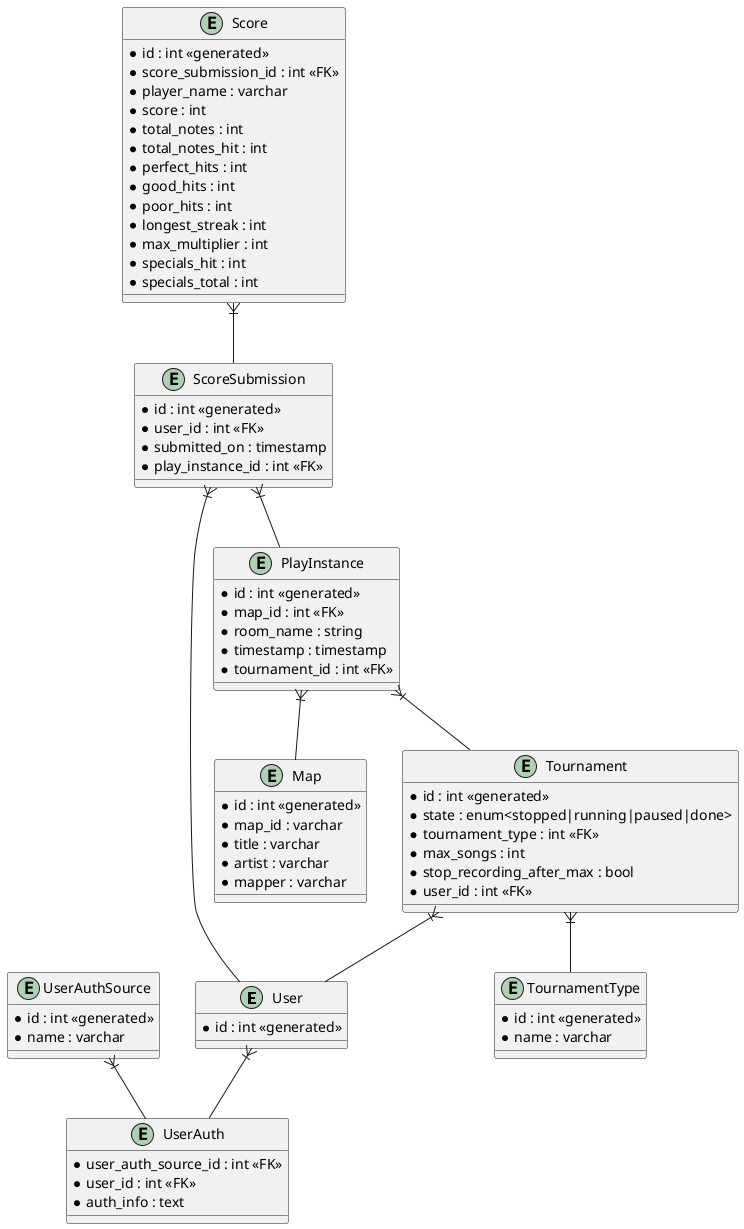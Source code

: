 @startuml Future state
    entity User {
        * id : int <<generated>>
    }

    entity UserAuth {
        * user_auth_source_id : int <<FK>>
        * user_id : int <<FK>>
        * auth_info : text
    }

    entity UserAuthSource {
        * id : int <<generated>>
        * name : varchar
    }

    entity Map {
        * id : int <<generated>>
        * map_id : varchar
        * title : varchar
        * artist : varchar
        * mapper : varchar
    }

    entity Tournament {
        * id : int <<generated>>
        * state : enum<stopped|running|paused|done>
        * tournament_type : int <<FK>>
        * max_songs : int
        * stop_recording_after_max : bool
        * user_id : int <<FK>>
    }

    entity TournamentType {
        * id : int <<generated>>
        * name : varchar
    }

    entity PlayInstance {
        * id : int <<generated>>
        * map_id : int <<FK>>
        * room_name : string
        * timestamp : timestamp
        * tournament_id : int <<FK>>
    }

    entity ScoreSubmission {
        * id : int <<generated>>
        * user_id : int <<FK>>
        * submitted_on : timestamp
        * play_instance_id : int <<FK>>
    }

    entity Score {
        * id : int <<generated>>
        * score_submission_id : int <<FK>>
        * player_name : varchar
        * score : int
        * total_notes : int
        * total_notes_hit : int
        * perfect_hits : int
        * good_hits : int
        * poor_hits : int
        * longest_streak : int
        * max_multiplier : int
        * specials_hit : int
        * specials_total : int
    }

    UserAuthSource }|-- UserAuth
    User }|-- UserAuth

    Score }|-- ScoreSubmission
    ScoreSubmission }|-- PlayInstance
    ScoreSubmission }|-- User
    PlayInstance }|-- Map
    PlayInstance }|-- Tournament
    Tournament }|-- TournamentType
    Tournament }|-- User

@enduml

@startuml Initial MVP
    entity SynthMap {
        * id : int <<generated>>
        * map_id : varchar
        * title : varchar
        * artist : varchar
        * mapper : varchar
    }

    entity PlayInstance {
        * id : int <<generated>>
        * map_id : int <<FK>>
        * timestamp : timestamp
        room_id : string
    }

    note right of PlayInstance::room_id
        Unique multiplayer room id, if available
        so multiple submissions can be aggregated
    endnote

    entity ScoreSubmission {
        * id : int <<generated>>
        * submitter : varchar
        * submitted_on : timestamp
        * play_instance_id : int <<FK>>
    }

    entity Score {
        * id : int <<generated>>
        * score_submission_id : int <<FK>>
        * player_name : varchar
        * score : int
        * total_notes : int
        * total_notes_hit : int
        * perfect_hits : int
        * good_hits : int
        * poor_hits : int
        * longest_streak : int
        * max_multiplier : int
        * specials_hit : int
        * specials_total : int
    }

    Score }|-- ScoreSubmission
    ScoreSubmission }|-- PlayInstance
    PlayInstance }|-- SynthMap

@enduml